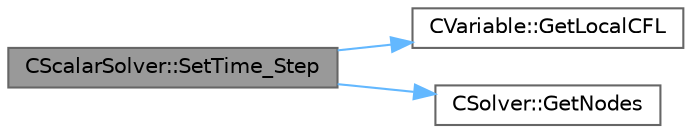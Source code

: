 digraph "CScalarSolver::SetTime_Step"
{
 // LATEX_PDF_SIZE
  bgcolor="transparent";
  edge [fontname=Helvetica,fontsize=10,labelfontname=Helvetica,labelfontsize=10];
  node [fontname=Helvetica,fontsize=10,shape=box,height=0.2,width=0.4];
  rankdir="LR";
  Node1 [id="Node000001",label="CScalarSolver::SetTime_Step",height=0.2,width=0.4,color="gray40", fillcolor="grey60", style="filled", fontcolor="black",tooltip="This base implementation simply copies the time step of the flow solver."];
  Node1 -> Node2 [id="edge1_Node000001_Node000002",color="steelblue1",style="solid",tooltip=" "];
  Node2 [id="Node000002",label="CVariable::GetLocalCFL",height=0.2,width=0.4,color="grey40", fillcolor="white", style="filled",URL="$classCVariable.html#a171dfc3e408be66993fde3da82b5a991",tooltip="Get the value of the local CFL number for the current control volume (CV)."];
  Node1 -> Node3 [id="edge2_Node000001_Node000003",color="steelblue1",style="solid",tooltip=" "];
  Node3 [id="Node000003",label="CSolver::GetNodes",height=0.2,width=0.4,color="grey40", fillcolor="white", style="filled",URL="$classCSolver.html#adb28ae3845a6b61cf764a8e9fe4b794e",tooltip="Allow outside access to the nodes of the solver, containing conservatives, primitives,..."];
}
